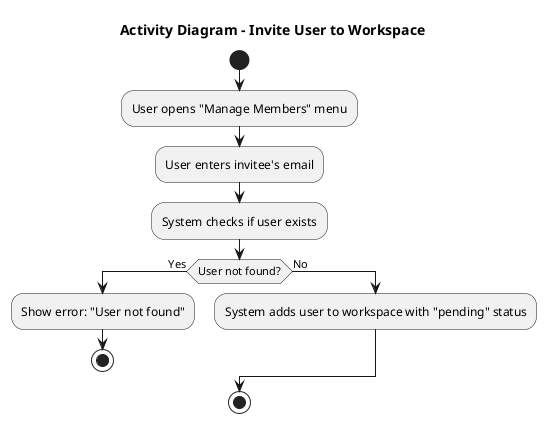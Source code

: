 @startuml
title Activity Diagram - Invite User to Workspace
start

:User opens "Manage Members" menu;

:User enters invitee's email;

:System checks if user exists;

if (User not found?) then (Yes)
    :Show error: "User not found";
    stop
else (No)
    :System adds user to workspace with "pending" status;
    ' :Send notification or email to invited user;
endif

stop
@enduml
